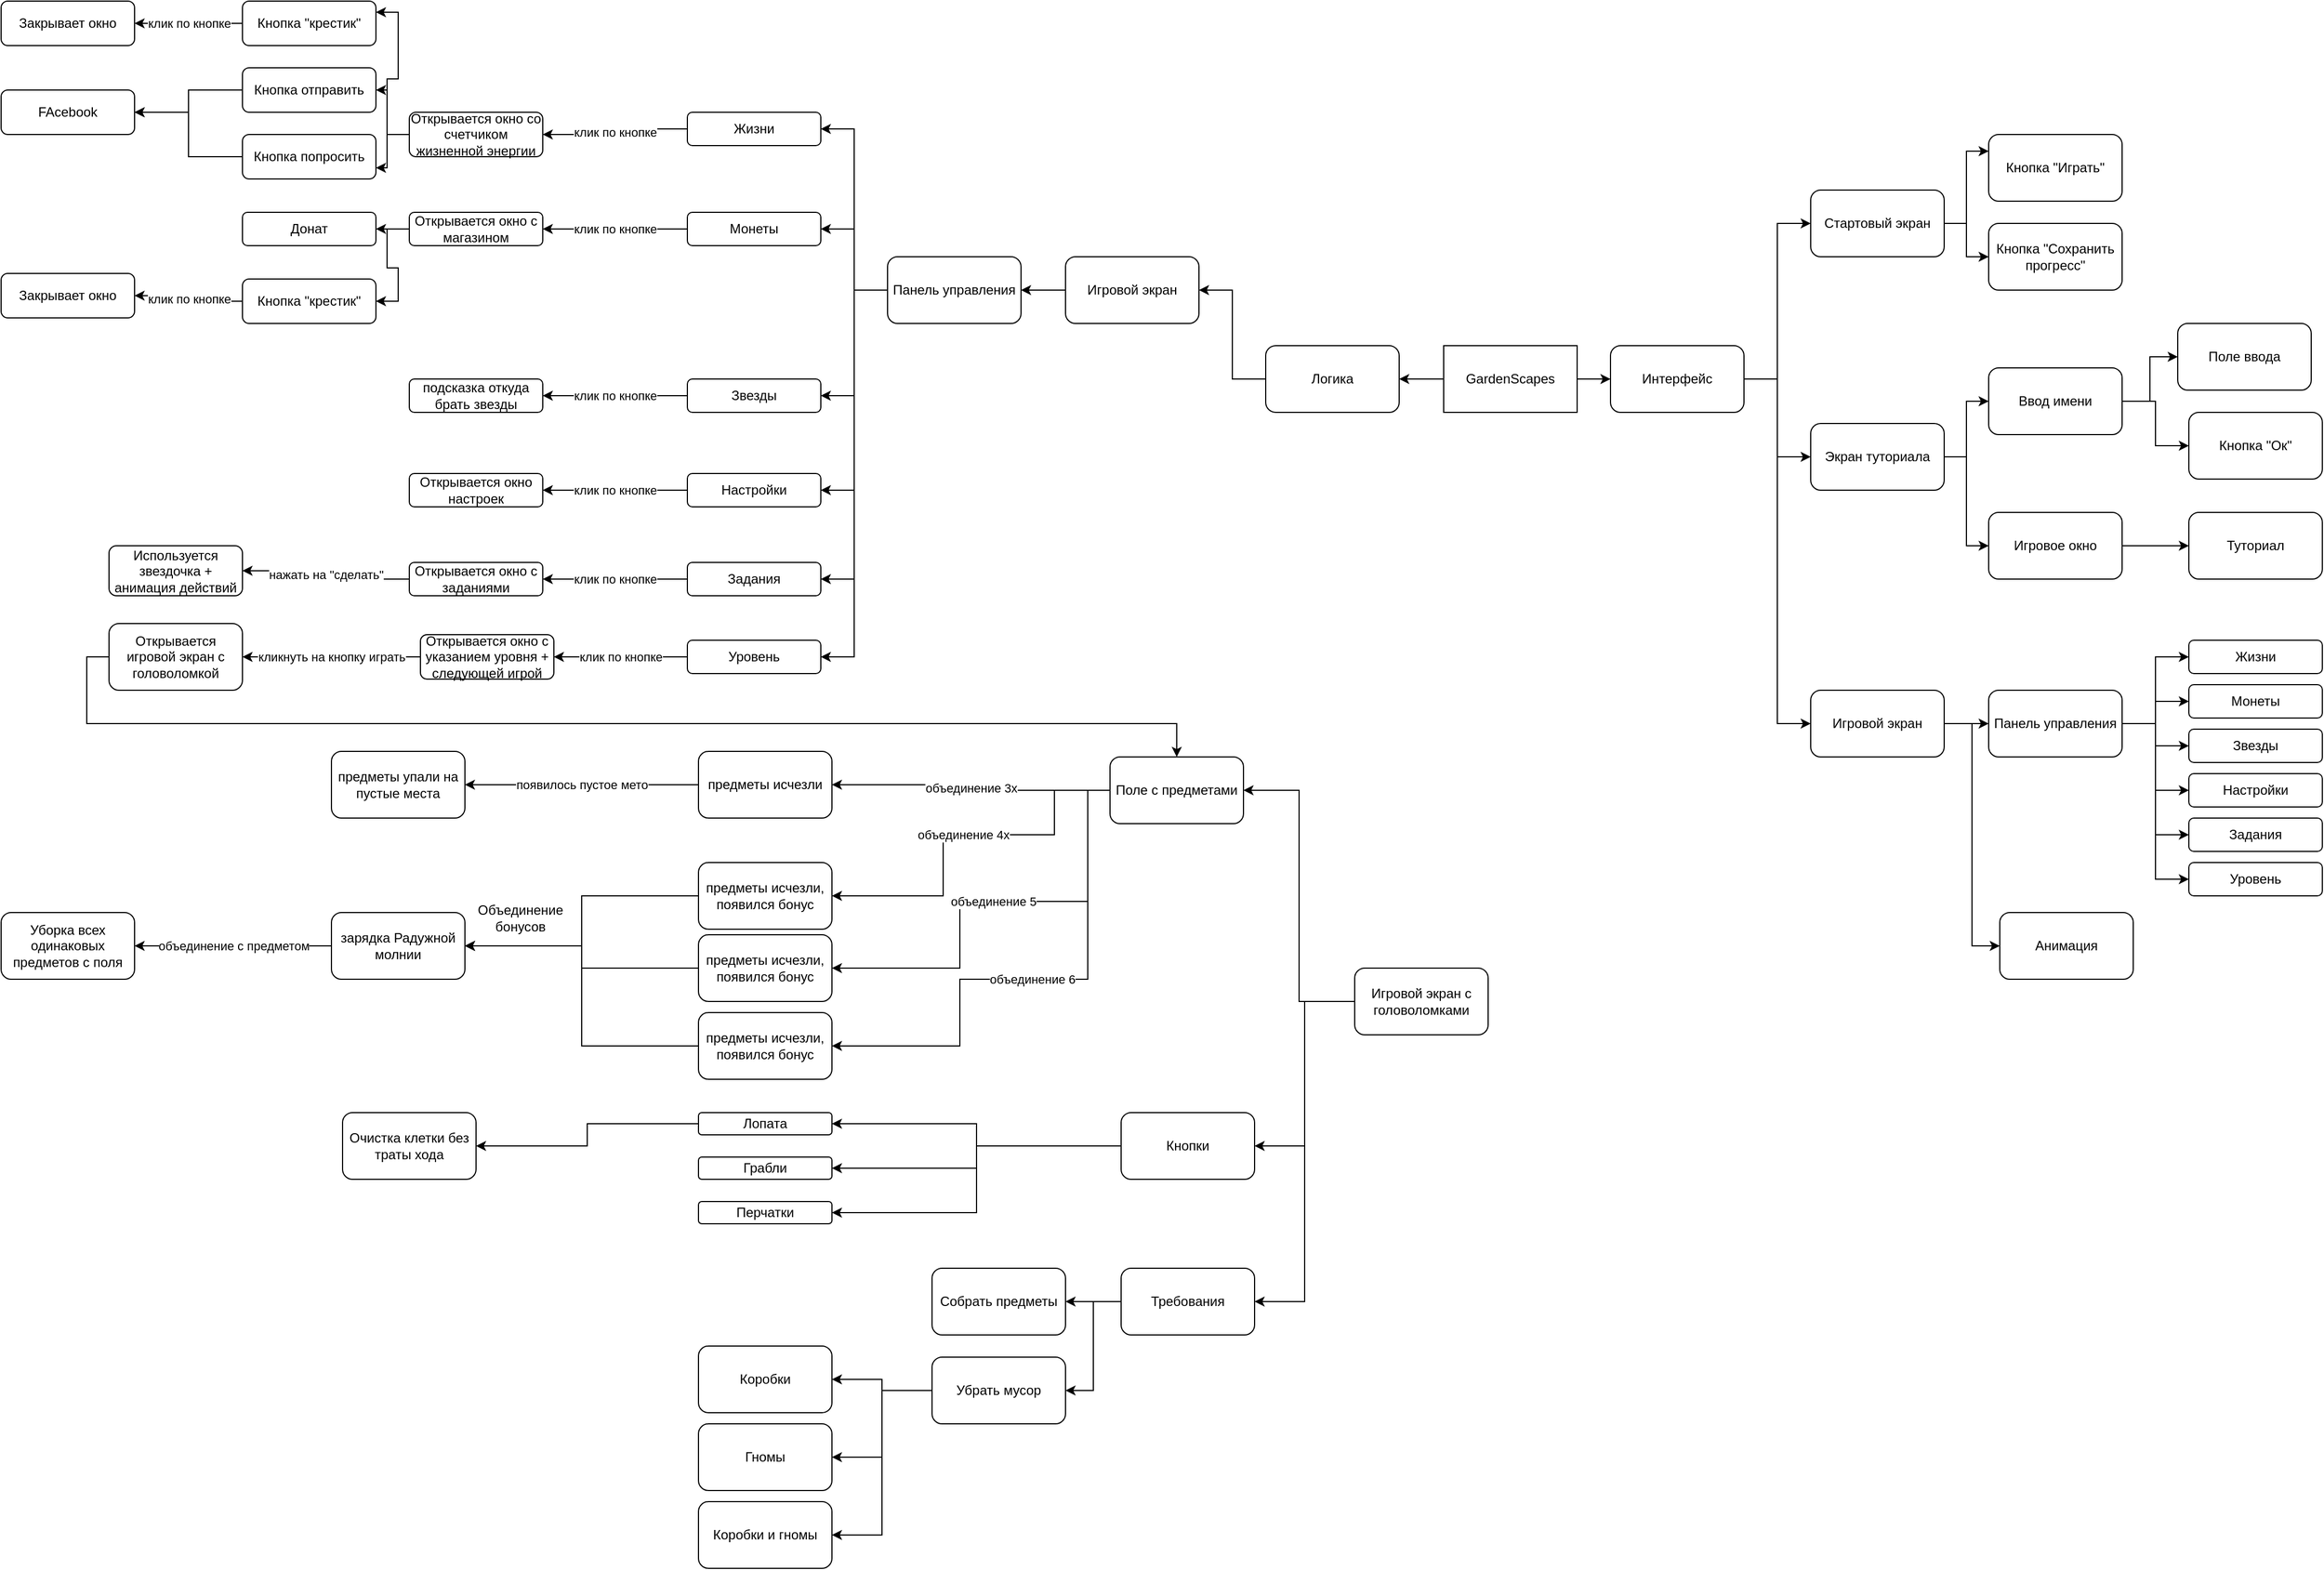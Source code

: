 <mxfile version="15.8.8" type="github">
  <diagram id="-3qTyUgSQW8smCoNh1RV" name="Page-1">
    <mxGraphModel dx="3076" dy="765" grid="1" gridSize="10" guides="1" tooltips="1" connect="1" arrows="1" fold="1" page="1" pageScale="1" pageWidth="827" pageHeight="1169" math="0" shadow="0">
      <root>
        <mxCell id="0" />
        <mxCell id="1" parent="0" />
        <mxCell id="cfINHwRxvX_QHTuSYm5q-5" style="edgeStyle=orthogonalEdgeStyle;rounded=0;orthogonalLoop=1;jettySize=auto;html=1;exitX=1;exitY=0.5;exitDx=0;exitDy=0;entryX=0;entryY=0.5;entryDx=0;entryDy=0;" edge="1" parent="1" source="cfINHwRxvX_QHTuSYm5q-1" target="cfINHwRxvX_QHTuSYm5q-4">
          <mxGeometry relative="1" as="geometry" />
        </mxCell>
        <mxCell id="cfINHwRxvX_QHTuSYm5q-45" style="edgeStyle=orthogonalEdgeStyle;rounded=0;orthogonalLoop=1;jettySize=auto;html=1;exitX=0;exitY=0.5;exitDx=0;exitDy=0;entryX=1;entryY=0.5;entryDx=0;entryDy=0;" edge="1" parent="1" source="cfINHwRxvX_QHTuSYm5q-1" target="cfINHwRxvX_QHTuSYm5q-44">
          <mxGeometry relative="1" as="geometry" />
        </mxCell>
        <mxCell id="cfINHwRxvX_QHTuSYm5q-1" value="GardenScapes" style="rounded=0;whiteSpace=wrap;html=1;" vertex="1" parent="1">
          <mxGeometry x="350" y="360" width="120" height="60" as="geometry" />
        </mxCell>
        <mxCell id="cfINHwRxvX_QHTuSYm5q-9" style="edgeStyle=orthogonalEdgeStyle;rounded=0;orthogonalLoop=1;jettySize=auto;html=1;exitX=1;exitY=0.5;exitDx=0;exitDy=0;entryX=0;entryY=0.5;entryDx=0;entryDy=0;" edge="1" parent="1" source="cfINHwRxvX_QHTuSYm5q-4" target="cfINHwRxvX_QHTuSYm5q-6">
          <mxGeometry relative="1" as="geometry" />
        </mxCell>
        <mxCell id="cfINHwRxvX_QHTuSYm5q-19" style="edgeStyle=orthogonalEdgeStyle;rounded=0;orthogonalLoop=1;jettySize=auto;html=1;exitX=1;exitY=0.5;exitDx=0;exitDy=0;entryX=0;entryY=0.5;entryDx=0;entryDy=0;" edge="1" parent="1" source="cfINHwRxvX_QHTuSYm5q-4" target="cfINHwRxvX_QHTuSYm5q-13">
          <mxGeometry relative="1" as="geometry" />
        </mxCell>
        <mxCell id="cfINHwRxvX_QHTuSYm5q-27" style="edgeStyle=orthogonalEdgeStyle;rounded=0;orthogonalLoop=1;jettySize=auto;html=1;exitX=1;exitY=0.5;exitDx=0;exitDy=0;entryX=0;entryY=0.5;entryDx=0;entryDy=0;" edge="1" parent="1" source="cfINHwRxvX_QHTuSYm5q-4" target="cfINHwRxvX_QHTuSYm5q-26">
          <mxGeometry relative="1" as="geometry" />
        </mxCell>
        <mxCell id="cfINHwRxvX_QHTuSYm5q-4" value="Интерфейс" style="rounded=1;whiteSpace=wrap;html=1;" vertex="1" parent="1">
          <mxGeometry x="500" y="360" width="120" height="60" as="geometry" />
        </mxCell>
        <mxCell id="cfINHwRxvX_QHTuSYm5q-10" style="edgeStyle=orthogonalEdgeStyle;rounded=0;orthogonalLoop=1;jettySize=auto;html=1;exitX=1;exitY=0.5;exitDx=0;exitDy=0;entryX=0;entryY=0.25;entryDx=0;entryDy=0;" edge="1" parent="1" source="cfINHwRxvX_QHTuSYm5q-6" target="cfINHwRxvX_QHTuSYm5q-7">
          <mxGeometry relative="1" as="geometry" />
        </mxCell>
        <mxCell id="cfINHwRxvX_QHTuSYm5q-11" style="edgeStyle=orthogonalEdgeStyle;rounded=0;orthogonalLoop=1;jettySize=auto;html=1;exitX=1;exitY=0.5;exitDx=0;exitDy=0;entryX=0;entryY=0.5;entryDx=0;entryDy=0;" edge="1" parent="1" source="cfINHwRxvX_QHTuSYm5q-6" target="cfINHwRxvX_QHTuSYm5q-8">
          <mxGeometry relative="1" as="geometry" />
        </mxCell>
        <mxCell id="cfINHwRxvX_QHTuSYm5q-6" value="Стартовый экран" style="rounded=1;whiteSpace=wrap;html=1;" vertex="1" parent="1">
          <mxGeometry x="680" y="220" width="120" height="60" as="geometry" />
        </mxCell>
        <mxCell id="cfINHwRxvX_QHTuSYm5q-7" value="Кнопка &quot;Играть&quot;&lt;span style=&quot;color: rgba(0 , 0 , 0 , 0) ; font-family: monospace ; font-size: 0px&quot;&gt;%3CmxGraphModel%3E%3Croot%3E%3CmxCell%20id%3D%220%22%2F%3E%3CmxCell%20id%3D%221%22%20parent%3D%220%22%2F%3E%3CmxCell%20id%3D%222%22%20value%3D%22%D0%A1%D1%82%D0%B0%D1%80%D1%82%D0%BE%D0%B2%D1%8B%D0%B9%20%D1%8D%D0%BA%D1%80%D0%B0%D0%BD%22%20style%3D%22rounded%3D1%3BwhiteSpace%3Dwrap%3Bhtml%3D1%3B%22%20vertex%3D%221%22%20parent%3D%221%22%3E%3CmxGeometry%20x%3D%22640%22%20y%3D%22220%22%20width%3D%22120%22%20height%3D%2260%22%20as%3D%22geometry%22%2F%3E%3C%2FmxCell%3E%3C%2Froot%3E%3C%2FmxGraphModel%3E&lt;/span&gt;" style="rounded=1;whiteSpace=wrap;html=1;" vertex="1" parent="1">
          <mxGeometry x="840" y="170" width="120" height="60" as="geometry" />
        </mxCell>
        <mxCell id="cfINHwRxvX_QHTuSYm5q-8" value="Кнопка &quot;Сохранить прогресс&quot;" style="rounded=1;whiteSpace=wrap;html=1;" vertex="1" parent="1">
          <mxGeometry x="840" y="250" width="120" height="60" as="geometry" />
        </mxCell>
        <mxCell id="cfINHwRxvX_QHTuSYm5q-21" style="edgeStyle=orthogonalEdgeStyle;rounded=0;orthogonalLoop=1;jettySize=auto;html=1;exitX=1;exitY=0.5;exitDx=0;exitDy=0;entryX=0;entryY=0.5;entryDx=0;entryDy=0;" edge="1" parent="1" source="cfINHwRxvX_QHTuSYm5q-13" target="cfINHwRxvX_QHTuSYm5q-14">
          <mxGeometry relative="1" as="geometry" />
        </mxCell>
        <mxCell id="cfINHwRxvX_QHTuSYm5q-22" style="edgeStyle=orthogonalEdgeStyle;rounded=0;orthogonalLoop=1;jettySize=auto;html=1;exitX=1;exitY=0.5;exitDx=0;exitDy=0;entryX=0;entryY=0.5;entryDx=0;entryDy=0;" edge="1" parent="1" source="cfINHwRxvX_QHTuSYm5q-13" target="cfINHwRxvX_QHTuSYm5q-17">
          <mxGeometry relative="1" as="geometry" />
        </mxCell>
        <mxCell id="cfINHwRxvX_QHTuSYm5q-13" value="Экран туториала" style="rounded=1;whiteSpace=wrap;html=1;" vertex="1" parent="1">
          <mxGeometry x="680" y="430" width="120" height="60" as="geometry" />
        </mxCell>
        <mxCell id="cfINHwRxvX_QHTuSYm5q-24" style="edgeStyle=orthogonalEdgeStyle;rounded=0;orthogonalLoop=1;jettySize=auto;html=1;exitX=1;exitY=0.5;exitDx=0;exitDy=0;entryX=0;entryY=0.5;entryDx=0;entryDy=0;" edge="1" parent="1" source="cfINHwRxvX_QHTuSYm5q-14" target="cfINHwRxvX_QHTuSYm5q-15">
          <mxGeometry relative="1" as="geometry" />
        </mxCell>
        <mxCell id="cfINHwRxvX_QHTuSYm5q-25" style="edgeStyle=orthogonalEdgeStyle;rounded=0;orthogonalLoop=1;jettySize=auto;html=1;exitX=1;exitY=0.5;exitDx=0;exitDy=0;entryX=0;entryY=0.5;entryDx=0;entryDy=0;" edge="1" parent="1" source="cfINHwRxvX_QHTuSYm5q-14" target="cfINHwRxvX_QHTuSYm5q-16">
          <mxGeometry relative="1" as="geometry" />
        </mxCell>
        <mxCell id="cfINHwRxvX_QHTuSYm5q-14" value="Ввод имени" style="rounded=1;whiteSpace=wrap;html=1;" vertex="1" parent="1">
          <mxGeometry x="840" y="380" width="120" height="60" as="geometry" />
        </mxCell>
        <mxCell id="cfINHwRxvX_QHTuSYm5q-15" value="Поле ввода" style="rounded=1;whiteSpace=wrap;html=1;" vertex="1" parent="1">
          <mxGeometry x="1010" y="340" width="120" height="60" as="geometry" />
        </mxCell>
        <mxCell id="cfINHwRxvX_QHTuSYm5q-16" value="Кнопка &quot;Ок&quot;" style="rounded=1;whiteSpace=wrap;html=1;" vertex="1" parent="1">
          <mxGeometry x="1020" y="420" width="120" height="60" as="geometry" />
        </mxCell>
        <mxCell id="cfINHwRxvX_QHTuSYm5q-23" style="edgeStyle=orthogonalEdgeStyle;rounded=0;orthogonalLoop=1;jettySize=auto;html=1;exitX=1;exitY=0.5;exitDx=0;exitDy=0;entryX=0;entryY=0.5;entryDx=0;entryDy=0;" edge="1" parent="1" source="cfINHwRxvX_QHTuSYm5q-17" target="cfINHwRxvX_QHTuSYm5q-18">
          <mxGeometry relative="1" as="geometry" />
        </mxCell>
        <mxCell id="cfINHwRxvX_QHTuSYm5q-17" value="Игровое окно" style="rounded=1;whiteSpace=wrap;html=1;" vertex="1" parent="1">
          <mxGeometry x="840" y="510" width="120" height="60" as="geometry" />
        </mxCell>
        <mxCell id="cfINHwRxvX_QHTuSYm5q-18" value="Туториал" style="rounded=1;whiteSpace=wrap;html=1;" vertex="1" parent="1">
          <mxGeometry x="1020" y="510" width="120" height="60" as="geometry" />
        </mxCell>
        <mxCell id="cfINHwRxvX_QHTuSYm5q-33" style="edgeStyle=orthogonalEdgeStyle;rounded=0;orthogonalLoop=1;jettySize=auto;html=1;exitX=1;exitY=0.5;exitDx=0;exitDy=0;entryX=0;entryY=0.5;entryDx=0;entryDy=0;" edge="1" parent="1" source="cfINHwRxvX_QHTuSYm5q-26" target="cfINHwRxvX_QHTuSYm5q-32">
          <mxGeometry relative="1" as="geometry" />
        </mxCell>
        <mxCell id="cfINHwRxvX_QHTuSYm5q-43" style="edgeStyle=orthogonalEdgeStyle;rounded=0;orthogonalLoop=1;jettySize=auto;html=1;exitX=1;exitY=0.5;exitDx=0;exitDy=0;entryX=0;entryY=0.5;entryDx=0;entryDy=0;" edge="1" parent="1" source="cfINHwRxvX_QHTuSYm5q-26" target="cfINHwRxvX_QHTuSYm5q-42">
          <mxGeometry relative="1" as="geometry" />
        </mxCell>
        <mxCell id="cfINHwRxvX_QHTuSYm5q-26" value="Игровой экран" style="rounded=1;whiteSpace=wrap;html=1;" vertex="1" parent="1">
          <mxGeometry x="680" y="670" width="120" height="60" as="geometry" />
        </mxCell>
        <mxCell id="cfINHwRxvX_QHTuSYm5q-28" value="Жизни" style="rounded=1;whiteSpace=wrap;html=1;" vertex="1" parent="1">
          <mxGeometry x="1020" y="625" width="120" height="30" as="geometry" />
        </mxCell>
        <mxCell id="cfINHwRxvX_QHTuSYm5q-29" value="Монеты&lt;span style=&quot;color: rgba(0 , 0 , 0 , 0) ; font-family: monospace ; font-size: 0px&quot;&gt;%3CmxGraphModel%3E%3Croot%3E%3CmxCell%20id%3D%220%22%2F%3E%3CmxCell%20id%3D%221%22%20parent%3D%220%22%2F%3E%3CmxCell%20id%3D%222%22%20value%3D%22%D0%96%D0%B8%D0%B7%D0%BD%D0%B8%22%20style%3D%22rounded%3D1%3BwhiteSpace%3Dwrap%3Bhtml%3D1%3B%22%20vertex%3D%221%22%20parent%3D%221%22%3E%3CmxGeometry%20x%3D%22840%22%20y%3D%22630%22%20width%3D%22120%22%20height%3D%2230%22%20as%3D%22geometry%22%2F%3E%3C%2FmxCell%3E%3C%2Froot%3E%3C%2FmxGraphModel%3E&lt;/span&gt;" style="rounded=1;whiteSpace=wrap;html=1;" vertex="1" parent="1">
          <mxGeometry x="1020" y="665" width="120" height="30" as="geometry" />
        </mxCell>
        <mxCell id="cfINHwRxvX_QHTuSYm5q-30" value="Звезды" style="rounded=1;whiteSpace=wrap;html=1;" vertex="1" parent="1">
          <mxGeometry x="1020" y="705" width="120" height="30" as="geometry" />
        </mxCell>
        <mxCell id="cfINHwRxvX_QHTuSYm5q-31" value="Настройки" style="rounded=1;whiteSpace=wrap;html=1;" vertex="1" parent="1">
          <mxGeometry x="1020" y="745" width="120" height="30" as="geometry" />
        </mxCell>
        <mxCell id="cfINHwRxvX_QHTuSYm5q-34" style="edgeStyle=orthogonalEdgeStyle;rounded=0;orthogonalLoop=1;jettySize=auto;html=1;exitX=1;exitY=0.5;exitDx=0;exitDy=0;entryX=0;entryY=0.5;entryDx=0;entryDy=0;" edge="1" parent="1" source="cfINHwRxvX_QHTuSYm5q-32" target="cfINHwRxvX_QHTuSYm5q-28">
          <mxGeometry relative="1" as="geometry" />
        </mxCell>
        <mxCell id="cfINHwRxvX_QHTuSYm5q-35" style="edgeStyle=orthogonalEdgeStyle;rounded=0;orthogonalLoop=1;jettySize=auto;html=1;exitX=1;exitY=0.5;exitDx=0;exitDy=0;entryX=0;entryY=0.5;entryDx=0;entryDy=0;" edge="1" parent="1" source="cfINHwRxvX_QHTuSYm5q-32" target="cfINHwRxvX_QHTuSYm5q-29">
          <mxGeometry relative="1" as="geometry" />
        </mxCell>
        <mxCell id="cfINHwRxvX_QHTuSYm5q-36" style="edgeStyle=orthogonalEdgeStyle;rounded=0;orthogonalLoop=1;jettySize=auto;html=1;exitX=1;exitY=0.5;exitDx=0;exitDy=0;" edge="1" parent="1" source="cfINHwRxvX_QHTuSYm5q-32" target="cfINHwRxvX_QHTuSYm5q-30">
          <mxGeometry relative="1" as="geometry" />
        </mxCell>
        <mxCell id="cfINHwRxvX_QHTuSYm5q-37" style="edgeStyle=orthogonalEdgeStyle;rounded=0;orthogonalLoop=1;jettySize=auto;html=1;exitX=1;exitY=0.5;exitDx=0;exitDy=0;entryX=0;entryY=0.5;entryDx=0;entryDy=0;" edge="1" parent="1" source="cfINHwRxvX_QHTuSYm5q-32" target="cfINHwRxvX_QHTuSYm5q-31">
          <mxGeometry relative="1" as="geometry" />
        </mxCell>
        <mxCell id="cfINHwRxvX_QHTuSYm5q-40" style="edgeStyle=orthogonalEdgeStyle;rounded=0;orthogonalLoop=1;jettySize=auto;html=1;exitX=1;exitY=0.5;exitDx=0;exitDy=0;entryX=0;entryY=0.5;entryDx=0;entryDy=0;" edge="1" parent="1" source="cfINHwRxvX_QHTuSYm5q-32" target="cfINHwRxvX_QHTuSYm5q-38">
          <mxGeometry relative="1" as="geometry" />
        </mxCell>
        <mxCell id="cfINHwRxvX_QHTuSYm5q-41" style="edgeStyle=orthogonalEdgeStyle;rounded=0;orthogonalLoop=1;jettySize=auto;html=1;exitX=1;exitY=0.5;exitDx=0;exitDy=0;entryX=0;entryY=0.5;entryDx=0;entryDy=0;" edge="1" parent="1" source="cfINHwRxvX_QHTuSYm5q-32" target="cfINHwRxvX_QHTuSYm5q-39">
          <mxGeometry relative="1" as="geometry" />
        </mxCell>
        <mxCell id="cfINHwRxvX_QHTuSYm5q-32" value="Панель управления" style="rounded=1;whiteSpace=wrap;html=1;" vertex="1" parent="1">
          <mxGeometry x="840" y="670" width="120" height="60" as="geometry" />
        </mxCell>
        <mxCell id="cfINHwRxvX_QHTuSYm5q-38" value="Задания" style="rounded=1;whiteSpace=wrap;html=1;" vertex="1" parent="1">
          <mxGeometry x="1020" y="785" width="120" height="30" as="geometry" />
        </mxCell>
        <mxCell id="cfINHwRxvX_QHTuSYm5q-39" value="Уровень" style="rounded=1;whiteSpace=wrap;html=1;" vertex="1" parent="1">
          <mxGeometry x="1020" y="825" width="120" height="30" as="geometry" />
        </mxCell>
        <mxCell id="cfINHwRxvX_QHTuSYm5q-42" value="Анимация" style="rounded=1;whiteSpace=wrap;html=1;" vertex="1" parent="1">
          <mxGeometry x="850" y="870" width="120" height="60" as="geometry" />
        </mxCell>
        <mxCell id="cfINHwRxvX_QHTuSYm5q-63" style="edgeStyle=orthogonalEdgeStyle;rounded=0;orthogonalLoop=1;jettySize=auto;html=1;exitX=0;exitY=0.5;exitDx=0;exitDy=0;entryX=1;entryY=0.5;entryDx=0;entryDy=0;" edge="1" parent="1" source="cfINHwRxvX_QHTuSYm5q-44" target="cfINHwRxvX_QHTuSYm5q-48">
          <mxGeometry relative="1" as="geometry" />
        </mxCell>
        <mxCell id="cfINHwRxvX_QHTuSYm5q-44" value="Логика" style="rounded=1;whiteSpace=wrap;html=1;" vertex="1" parent="1">
          <mxGeometry x="190" y="360" width="120" height="60" as="geometry" />
        </mxCell>
        <mxCell id="cfINHwRxvX_QHTuSYm5q-64" style="edgeStyle=orthogonalEdgeStyle;rounded=0;orthogonalLoop=1;jettySize=auto;html=1;exitX=0;exitY=0.5;exitDx=0;exitDy=0;entryX=1;entryY=0.5;entryDx=0;entryDy=0;" edge="1" parent="1" source="cfINHwRxvX_QHTuSYm5q-48" target="cfINHwRxvX_QHTuSYm5q-59">
          <mxGeometry relative="1" as="geometry" />
        </mxCell>
        <mxCell id="cfINHwRxvX_QHTuSYm5q-48" value="Игровой экран" style="rounded=1;whiteSpace=wrap;html=1;" vertex="1" parent="1">
          <mxGeometry x="10" y="280" width="120" height="60" as="geometry" />
        </mxCell>
        <mxCell id="cfINHwRxvX_QHTuSYm5q-72" value="клик по кнопке" style="edgeStyle=orthogonalEdgeStyle;rounded=0;orthogonalLoop=1;jettySize=auto;html=1;exitX=0;exitY=0.5;exitDx=0;exitDy=0;entryX=1;entryY=0.5;entryDx=0;entryDy=0;" edge="1" parent="1" source="cfINHwRxvX_QHTuSYm5q-49" target="cfINHwRxvX_QHTuSYm5q-71">
          <mxGeometry relative="1" as="geometry" />
        </mxCell>
        <mxCell id="cfINHwRxvX_QHTuSYm5q-49" value="Жизни" style="rounded=1;whiteSpace=wrap;html=1;" vertex="1" parent="1">
          <mxGeometry x="-330" y="150" width="120" height="30" as="geometry" />
        </mxCell>
        <mxCell id="cfINHwRxvX_QHTuSYm5q-82" value="клик по кнопке" style="edgeStyle=orthogonalEdgeStyle;rounded=0;orthogonalLoop=1;jettySize=auto;html=1;exitX=0;exitY=0.5;exitDx=0;exitDy=0;entryX=1;entryY=0.5;entryDx=0;entryDy=0;" edge="1" parent="1" source="cfINHwRxvX_QHTuSYm5q-50" target="cfINHwRxvX_QHTuSYm5q-81">
          <mxGeometry relative="1" as="geometry" />
        </mxCell>
        <mxCell id="cfINHwRxvX_QHTuSYm5q-50" value="Монеты&lt;span style=&quot;color: rgba(0 , 0 , 0 , 0) ; font-family: monospace ; font-size: 0px&quot;&gt;%3CmxGraphModel%3E%3Croot%3E%3CmxCell%20id%3D%220%22%2F%3E%3CmxCell%20id%3D%221%22%20parent%3D%220%22%2F%3E%3CmxCell%20id%3D%222%22%20value%3D%22%D0%96%D0%B8%D0%B7%D0%BD%D0%B8%22%20style%3D%22rounded%3D1%3BwhiteSpace%3Dwrap%3Bhtml%3D1%3B%22%20vertex%3D%221%22%20parent%3D%221%22%3E%3CmxGeometry%20x%3D%22840%22%20y%3D%22630%22%20width%3D%22120%22%20height%3D%2230%22%20as%3D%22geometry%22%2F%3E%3C%2FmxCell%3E%3C%2Froot%3E%3C%2FmxGraphModel%3E&lt;/span&gt;" style="rounded=1;whiteSpace=wrap;html=1;" vertex="1" parent="1">
          <mxGeometry x="-330" y="240" width="120" height="30" as="geometry" />
        </mxCell>
        <mxCell id="cfINHwRxvX_QHTuSYm5q-94" value="клик по кнопке" style="edgeStyle=orthogonalEdgeStyle;rounded=0;orthogonalLoop=1;jettySize=auto;html=1;exitX=0;exitY=0.5;exitDx=0;exitDy=0;entryX=1;entryY=0.5;entryDx=0;entryDy=0;" edge="1" parent="1" source="cfINHwRxvX_QHTuSYm5q-51" target="cfINHwRxvX_QHTuSYm5q-93">
          <mxGeometry relative="1" as="geometry" />
        </mxCell>
        <mxCell id="cfINHwRxvX_QHTuSYm5q-51" value="Звезды" style="rounded=1;whiteSpace=wrap;html=1;" vertex="1" parent="1">
          <mxGeometry x="-330" y="390" width="120" height="30" as="geometry" />
        </mxCell>
        <mxCell id="cfINHwRxvX_QHTuSYm5q-96" value="клик по кнопке" style="edgeStyle=orthogonalEdgeStyle;rounded=0;orthogonalLoop=1;jettySize=auto;html=1;exitX=0;exitY=0.5;exitDx=0;exitDy=0;entryX=1;entryY=0.5;entryDx=0;entryDy=0;" edge="1" parent="1" source="cfINHwRxvX_QHTuSYm5q-52" target="cfINHwRxvX_QHTuSYm5q-95">
          <mxGeometry relative="1" as="geometry" />
        </mxCell>
        <mxCell id="cfINHwRxvX_QHTuSYm5q-52" value="Настройки" style="rounded=1;whiteSpace=wrap;html=1;" vertex="1" parent="1">
          <mxGeometry x="-330" y="475" width="120" height="30" as="geometry" />
        </mxCell>
        <mxCell id="cfINHwRxvX_QHTuSYm5q-65" style="edgeStyle=orthogonalEdgeStyle;rounded=0;orthogonalLoop=1;jettySize=auto;html=1;exitX=0;exitY=0.5;exitDx=0;exitDy=0;entryX=1;entryY=0.5;entryDx=0;entryDy=0;" edge="1" parent="1" source="cfINHwRxvX_QHTuSYm5q-59" target="cfINHwRxvX_QHTuSYm5q-49">
          <mxGeometry relative="1" as="geometry" />
        </mxCell>
        <mxCell id="cfINHwRxvX_QHTuSYm5q-66" style="edgeStyle=orthogonalEdgeStyle;rounded=0;orthogonalLoop=1;jettySize=auto;html=1;exitX=0;exitY=0.5;exitDx=0;exitDy=0;entryX=1;entryY=0.5;entryDx=0;entryDy=0;" edge="1" parent="1" source="cfINHwRxvX_QHTuSYm5q-59" target="cfINHwRxvX_QHTuSYm5q-50">
          <mxGeometry relative="1" as="geometry" />
        </mxCell>
        <mxCell id="cfINHwRxvX_QHTuSYm5q-67" style="edgeStyle=orthogonalEdgeStyle;rounded=0;orthogonalLoop=1;jettySize=auto;html=1;exitX=0;exitY=0.5;exitDx=0;exitDy=0;entryX=1;entryY=0.5;entryDx=0;entryDy=0;" edge="1" parent="1" source="cfINHwRxvX_QHTuSYm5q-59" target="cfINHwRxvX_QHTuSYm5q-51">
          <mxGeometry relative="1" as="geometry" />
        </mxCell>
        <mxCell id="cfINHwRxvX_QHTuSYm5q-68" style="edgeStyle=orthogonalEdgeStyle;rounded=0;orthogonalLoop=1;jettySize=auto;html=1;exitX=0;exitY=0.5;exitDx=0;exitDy=0;entryX=1;entryY=0.5;entryDx=0;entryDy=0;" edge="1" parent="1" source="cfINHwRxvX_QHTuSYm5q-59" target="cfINHwRxvX_QHTuSYm5q-52">
          <mxGeometry relative="1" as="geometry" />
        </mxCell>
        <mxCell id="cfINHwRxvX_QHTuSYm5q-69" style="edgeStyle=orthogonalEdgeStyle;rounded=0;orthogonalLoop=1;jettySize=auto;html=1;exitX=0;exitY=0.5;exitDx=0;exitDy=0;entryX=1;entryY=0.5;entryDx=0;entryDy=0;" edge="1" parent="1" source="cfINHwRxvX_QHTuSYm5q-59" target="cfINHwRxvX_QHTuSYm5q-60">
          <mxGeometry relative="1" as="geometry" />
        </mxCell>
        <mxCell id="cfINHwRxvX_QHTuSYm5q-70" style="edgeStyle=orthogonalEdgeStyle;rounded=0;orthogonalLoop=1;jettySize=auto;html=1;exitX=0;exitY=0.5;exitDx=0;exitDy=0;entryX=1;entryY=0.5;entryDx=0;entryDy=0;" edge="1" parent="1" source="cfINHwRxvX_QHTuSYm5q-59" target="cfINHwRxvX_QHTuSYm5q-61">
          <mxGeometry relative="1" as="geometry" />
        </mxCell>
        <mxCell id="cfINHwRxvX_QHTuSYm5q-59" value="Панель управления" style="rounded=1;whiteSpace=wrap;html=1;" vertex="1" parent="1">
          <mxGeometry x="-150" y="280" width="120" height="60" as="geometry" />
        </mxCell>
        <mxCell id="cfINHwRxvX_QHTuSYm5q-98" value="клик по кнопке" style="edgeStyle=orthogonalEdgeStyle;rounded=0;orthogonalLoop=1;jettySize=auto;html=1;exitX=0;exitY=0.5;exitDx=0;exitDy=0;entryX=1;entryY=0.5;entryDx=0;entryDy=0;" edge="1" parent="1" source="cfINHwRxvX_QHTuSYm5q-60" target="cfINHwRxvX_QHTuSYm5q-97">
          <mxGeometry relative="1" as="geometry" />
        </mxCell>
        <mxCell id="cfINHwRxvX_QHTuSYm5q-60" value="Задания" style="rounded=1;whiteSpace=wrap;html=1;" vertex="1" parent="1">
          <mxGeometry x="-330" y="555" width="120" height="30" as="geometry" />
        </mxCell>
        <mxCell id="cfINHwRxvX_QHTuSYm5q-102" value="клик по кнопке" style="edgeStyle=orthogonalEdgeStyle;rounded=0;orthogonalLoop=1;jettySize=auto;html=1;exitX=0;exitY=0.5;exitDx=0;exitDy=0;" edge="1" parent="1" source="cfINHwRxvX_QHTuSYm5q-61" target="cfINHwRxvX_QHTuSYm5q-101">
          <mxGeometry relative="1" as="geometry" />
        </mxCell>
        <mxCell id="cfINHwRxvX_QHTuSYm5q-61" value="Уровень" style="rounded=1;whiteSpace=wrap;html=1;" vertex="1" parent="1">
          <mxGeometry x="-330" y="625" width="120" height="30" as="geometry" />
        </mxCell>
        <mxCell id="cfINHwRxvX_QHTuSYm5q-75" style="edgeStyle=orthogonalEdgeStyle;rounded=0;orthogonalLoop=1;jettySize=auto;html=1;exitX=0;exitY=0.5;exitDx=0;exitDy=0;entryX=1;entryY=0.5;entryDx=0;entryDy=0;" edge="1" parent="1" source="cfINHwRxvX_QHTuSYm5q-71" target="cfINHwRxvX_QHTuSYm5q-73">
          <mxGeometry relative="1" as="geometry" />
        </mxCell>
        <mxCell id="cfINHwRxvX_QHTuSYm5q-76" style="edgeStyle=orthogonalEdgeStyle;rounded=0;orthogonalLoop=1;jettySize=auto;html=1;exitX=0;exitY=0.5;exitDx=0;exitDy=0;entryX=1;entryY=0.75;entryDx=0;entryDy=0;" edge="1" parent="1" source="cfINHwRxvX_QHTuSYm5q-71" target="cfINHwRxvX_QHTuSYm5q-74">
          <mxGeometry relative="1" as="geometry" />
        </mxCell>
        <mxCell id="cfINHwRxvX_QHTuSYm5q-86" style="edgeStyle=orthogonalEdgeStyle;rounded=0;orthogonalLoop=1;jettySize=auto;html=1;exitX=0;exitY=0.5;exitDx=0;exitDy=0;entryX=1;entryY=0.25;entryDx=0;entryDy=0;" edge="1" parent="1" source="cfINHwRxvX_QHTuSYm5q-71" target="cfINHwRxvX_QHTuSYm5q-85">
          <mxGeometry relative="1" as="geometry" />
        </mxCell>
        <mxCell id="cfINHwRxvX_QHTuSYm5q-71" value="Открывается окно со счетчиком жизненной энергии" style="rounded=1;whiteSpace=wrap;html=1;" vertex="1" parent="1">
          <mxGeometry x="-580" y="150" width="120" height="40" as="geometry" />
        </mxCell>
        <mxCell id="cfINHwRxvX_QHTuSYm5q-79" style="edgeStyle=orthogonalEdgeStyle;rounded=0;orthogonalLoop=1;jettySize=auto;html=1;exitX=0;exitY=0.5;exitDx=0;exitDy=0;entryX=1;entryY=0.5;entryDx=0;entryDy=0;" edge="1" parent="1" source="cfINHwRxvX_QHTuSYm5q-73" target="cfINHwRxvX_QHTuSYm5q-77">
          <mxGeometry relative="1" as="geometry" />
        </mxCell>
        <mxCell id="cfINHwRxvX_QHTuSYm5q-73" value="Кнопка отправить" style="rounded=1;whiteSpace=wrap;html=1;" vertex="1" parent="1">
          <mxGeometry x="-730" y="110" width="120" height="40" as="geometry" />
        </mxCell>
        <mxCell id="cfINHwRxvX_QHTuSYm5q-80" style="edgeStyle=orthogonalEdgeStyle;rounded=0;orthogonalLoop=1;jettySize=auto;html=1;exitX=0;exitY=0.5;exitDx=0;exitDy=0;entryX=1;entryY=0.5;entryDx=0;entryDy=0;" edge="1" parent="1" source="cfINHwRxvX_QHTuSYm5q-74" target="cfINHwRxvX_QHTuSYm5q-77">
          <mxGeometry relative="1" as="geometry" />
        </mxCell>
        <mxCell id="cfINHwRxvX_QHTuSYm5q-74" value="Кнопка попросить" style="rounded=1;whiteSpace=wrap;html=1;" vertex="1" parent="1">
          <mxGeometry x="-730" y="170" width="120" height="40" as="geometry" />
        </mxCell>
        <mxCell id="cfINHwRxvX_QHTuSYm5q-77" value="FAcebook" style="rounded=1;whiteSpace=wrap;html=1;" vertex="1" parent="1">
          <mxGeometry x="-947" y="130" width="120" height="40" as="geometry" />
        </mxCell>
        <mxCell id="cfINHwRxvX_QHTuSYm5q-84" style="edgeStyle=orthogonalEdgeStyle;rounded=0;orthogonalLoop=1;jettySize=auto;html=1;exitX=0;exitY=0.5;exitDx=0;exitDy=0;entryX=1;entryY=0.5;entryDx=0;entryDy=0;" edge="1" parent="1" source="cfINHwRxvX_QHTuSYm5q-81" target="cfINHwRxvX_QHTuSYm5q-83">
          <mxGeometry relative="1" as="geometry" />
        </mxCell>
        <mxCell id="cfINHwRxvX_QHTuSYm5q-92" style="edgeStyle=orthogonalEdgeStyle;rounded=0;orthogonalLoop=1;jettySize=auto;html=1;exitX=0;exitY=0.5;exitDx=0;exitDy=0;entryX=1;entryY=0.5;entryDx=0;entryDy=0;" edge="1" parent="1" source="cfINHwRxvX_QHTuSYm5q-81" target="cfINHwRxvX_QHTuSYm5q-90">
          <mxGeometry relative="1" as="geometry" />
        </mxCell>
        <mxCell id="cfINHwRxvX_QHTuSYm5q-81" value="Открывается окно с магазином" style="rounded=1;whiteSpace=wrap;html=1;" vertex="1" parent="1">
          <mxGeometry x="-580" y="240" width="120" height="30" as="geometry" />
        </mxCell>
        <mxCell id="cfINHwRxvX_QHTuSYm5q-83" value="Донат" style="rounded=1;whiteSpace=wrap;html=1;" vertex="1" parent="1">
          <mxGeometry x="-730" y="240" width="120" height="30" as="geometry" />
        </mxCell>
        <mxCell id="cfINHwRxvX_QHTuSYm5q-88" value="клик по кнопке" style="edgeStyle=orthogonalEdgeStyle;rounded=0;orthogonalLoop=1;jettySize=auto;html=1;exitX=0;exitY=0.5;exitDx=0;exitDy=0;entryX=1;entryY=0.5;entryDx=0;entryDy=0;" edge="1" parent="1" source="cfINHwRxvX_QHTuSYm5q-85" target="cfINHwRxvX_QHTuSYm5q-87">
          <mxGeometry relative="1" as="geometry" />
        </mxCell>
        <mxCell id="cfINHwRxvX_QHTuSYm5q-85" value="Кнопка &quot;крестик&quot;" style="rounded=1;whiteSpace=wrap;html=1;" vertex="1" parent="1">
          <mxGeometry x="-730" y="50" width="120" height="40" as="geometry" />
        </mxCell>
        <mxCell id="cfINHwRxvX_QHTuSYm5q-87" value="Закрывает окно" style="rounded=1;whiteSpace=wrap;html=1;" vertex="1" parent="1">
          <mxGeometry x="-947" y="50" width="120" height="40" as="geometry" />
        </mxCell>
        <mxCell id="cfINHwRxvX_QHTuSYm5q-89" value="клик по кнопке" style="edgeStyle=orthogonalEdgeStyle;rounded=0;orthogonalLoop=1;jettySize=auto;html=1;exitX=0;exitY=0.5;exitDx=0;exitDy=0;entryX=1;entryY=0.5;entryDx=0;entryDy=0;" edge="1" parent="1" source="cfINHwRxvX_QHTuSYm5q-90" target="cfINHwRxvX_QHTuSYm5q-91">
          <mxGeometry relative="1" as="geometry" />
        </mxCell>
        <mxCell id="cfINHwRxvX_QHTuSYm5q-90" value="Кнопка &quot;крестик&quot;" style="rounded=1;whiteSpace=wrap;html=1;" vertex="1" parent="1">
          <mxGeometry x="-730" y="300" width="120" height="40" as="geometry" />
        </mxCell>
        <mxCell id="cfINHwRxvX_QHTuSYm5q-91" value="Закрывает окно" style="rounded=1;whiteSpace=wrap;html=1;" vertex="1" parent="1">
          <mxGeometry x="-947" y="295" width="120" height="40" as="geometry" />
        </mxCell>
        <mxCell id="cfINHwRxvX_QHTuSYm5q-93" value="подсказка откуда брать звезды" style="rounded=1;whiteSpace=wrap;html=1;" vertex="1" parent="1">
          <mxGeometry x="-580" y="390" width="120" height="30" as="geometry" />
        </mxCell>
        <mxCell id="cfINHwRxvX_QHTuSYm5q-95" value="Открывается окно настроек" style="rounded=1;whiteSpace=wrap;html=1;" vertex="1" parent="1">
          <mxGeometry x="-580" y="475" width="120" height="30" as="geometry" />
        </mxCell>
        <mxCell id="cfINHwRxvX_QHTuSYm5q-100" value="нажать на &quot;сделать&quot;" style="edgeStyle=orthogonalEdgeStyle;rounded=0;orthogonalLoop=1;jettySize=auto;html=1;exitX=0;exitY=0.5;exitDx=0;exitDy=0;" edge="1" parent="1" source="cfINHwRxvX_QHTuSYm5q-97" target="cfINHwRxvX_QHTuSYm5q-99">
          <mxGeometry relative="1" as="geometry" />
        </mxCell>
        <mxCell id="cfINHwRxvX_QHTuSYm5q-97" value="Открывается окно с заданиями" style="rounded=1;whiteSpace=wrap;html=1;" vertex="1" parent="1">
          <mxGeometry x="-580" y="555" width="120" height="30" as="geometry" />
        </mxCell>
        <mxCell id="cfINHwRxvX_QHTuSYm5q-99" value="Используется звездочка + анимация действий" style="rounded=1;whiteSpace=wrap;html=1;" vertex="1" parent="1">
          <mxGeometry x="-850" y="540" width="120" height="45" as="geometry" />
        </mxCell>
        <mxCell id="cfINHwRxvX_QHTuSYm5q-104" value="кликнуть на кнопку играть" style="edgeStyle=orthogonalEdgeStyle;rounded=0;orthogonalLoop=1;jettySize=auto;html=1;exitX=0;exitY=0.5;exitDx=0;exitDy=0;entryX=1;entryY=0.5;entryDx=0;entryDy=0;" edge="1" parent="1" source="cfINHwRxvX_QHTuSYm5q-101" target="cfINHwRxvX_QHTuSYm5q-103">
          <mxGeometry relative="1" as="geometry" />
        </mxCell>
        <mxCell id="cfINHwRxvX_QHTuSYm5q-101" value="Открывается окно с указанием уровня + следующей игрой" style="rounded=1;whiteSpace=wrap;html=1;" vertex="1" parent="1">
          <mxGeometry x="-570" y="620" width="120" height="40" as="geometry" />
        </mxCell>
        <mxCell id="cfINHwRxvX_QHTuSYm5q-106" style="edgeStyle=orthogonalEdgeStyle;rounded=0;orthogonalLoop=1;jettySize=auto;html=1;exitX=0;exitY=0.5;exitDx=0;exitDy=0;entryX=0.5;entryY=0;entryDx=0;entryDy=0;" edge="1" parent="1" source="cfINHwRxvX_QHTuSYm5q-103" target="cfINHwRxvX_QHTuSYm5q-105">
          <mxGeometry relative="1" as="geometry" />
        </mxCell>
        <mxCell id="cfINHwRxvX_QHTuSYm5q-103" value="Открывается игровой экран с головоломкой" style="rounded=1;whiteSpace=wrap;html=1;" vertex="1" parent="1">
          <mxGeometry x="-850" y="610" width="120" height="60" as="geometry" />
        </mxCell>
        <mxCell id="cfINHwRxvX_QHTuSYm5q-108" value="объединение 3х" style="edgeStyle=orthogonalEdgeStyle;rounded=0;orthogonalLoop=1;jettySize=auto;html=1;exitX=0;exitY=0.5;exitDx=0;exitDy=0;entryX=1;entryY=0.5;entryDx=0;entryDy=0;" edge="1" parent="1" source="cfINHwRxvX_QHTuSYm5q-105" target="cfINHwRxvX_QHTuSYm5q-107">
          <mxGeometry relative="1" as="geometry" />
        </mxCell>
        <mxCell id="cfINHwRxvX_QHTuSYm5q-110" value="объединение 4х" style="edgeStyle=orthogonalEdgeStyle;rounded=0;orthogonalLoop=1;jettySize=auto;html=1;exitX=0;exitY=0.5;exitDx=0;exitDy=0;entryX=1;entryY=0.5;entryDx=0;entryDy=0;" edge="1" parent="1" source="cfINHwRxvX_QHTuSYm5q-105" target="cfINHwRxvX_QHTuSYm5q-109">
          <mxGeometry relative="1" as="geometry">
            <Array as="points">
              <mxPoint y="800" />
              <mxPoint x="-100" y="800" />
              <mxPoint x="-100" y="855" />
            </Array>
          </mxGeometry>
        </mxCell>
        <mxCell id="cfINHwRxvX_QHTuSYm5q-114" value="объединение 5" style="edgeStyle=orthogonalEdgeStyle;rounded=0;orthogonalLoop=1;jettySize=auto;html=1;exitX=0;exitY=0.5;exitDx=0;exitDy=0;entryX=1;entryY=0.5;entryDx=0;entryDy=0;" edge="1" parent="1" source="cfINHwRxvX_QHTuSYm5q-105" target="cfINHwRxvX_QHTuSYm5q-111">
          <mxGeometry relative="1" as="geometry">
            <Array as="points">
              <mxPoint x="30" y="860" />
              <mxPoint x="-85" y="860" />
              <mxPoint x="-85" y="920" />
            </Array>
          </mxGeometry>
        </mxCell>
        <mxCell id="cfINHwRxvX_QHTuSYm5q-115" value="объединение 6" style="edgeStyle=orthogonalEdgeStyle;rounded=0;orthogonalLoop=1;jettySize=auto;html=1;exitX=0;exitY=0.5;exitDx=0;exitDy=0;entryX=1;entryY=0.5;entryDx=0;entryDy=0;" edge="1" parent="1" source="cfINHwRxvX_QHTuSYm5q-105" target="cfINHwRxvX_QHTuSYm5q-112">
          <mxGeometry relative="1" as="geometry">
            <Array as="points">
              <mxPoint x="30" y="930" />
              <mxPoint x="-85" y="930" />
              <mxPoint x="-85" y="990" />
            </Array>
          </mxGeometry>
        </mxCell>
        <mxCell id="cfINHwRxvX_QHTuSYm5q-105" value="Поле с предметами" style="rounded=1;whiteSpace=wrap;html=1;" vertex="1" parent="1">
          <mxGeometry x="50" y="730" width="120" height="60" as="geometry" />
        </mxCell>
        <mxCell id="cfINHwRxvX_QHTuSYm5q-124" value="появилось пустое мето" style="edgeStyle=orthogonalEdgeStyle;rounded=0;orthogonalLoop=1;jettySize=auto;html=1;exitX=0;exitY=0.5;exitDx=0;exitDy=0;entryX=1;entryY=0.5;entryDx=0;entryDy=0;" edge="1" parent="1" source="cfINHwRxvX_QHTuSYm5q-107" target="cfINHwRxvX_QHTuSYm5q-123">
          <mxGeometry relative="1" as="geometry" />
        </mxCell>
        <mxCell id="cfINHwRxvX_QHTuSYm5q-107" value="предметы исчезли" style="rounded=1;whiteSpace=wrap;html=1;" vertex="1" parent="1">
          <mxGeometry x="-320" y="725" width="120" height="60" as="geometry" />
        </mxCell>
        <mxCell id="cfINHwRxvX_QHTuSYm5q-117" style="edgeStyle=orthogonalEdgeStyle;rounded=0;orthogonalLoop=1;jettySize=auto;html=1;exitX=0;exitY=0.5;exitDx=0;exitDy=0;entryX=1;entryY=0.5;entryDx=0;entryDy=0;" edge="1" parent="1" source="cfINHwRxvX_QHTuSYm5q-109" target="cfINHwRxvX_QHTuSYm5q-113">
          <mxGeometry relative="1" as="geometry" />
        </mxCell>
        <mxCell id="cfINHwRxvX_QHTuSYm5q-109" value="предметы исчезли, появился бонус" style="rounded=1;whiteSpace=wrap;html=1;" vertex="1" parent="1">
          <mxGeometry x="-320" y="825" width="120" height="60" as="geometry" />
        </mxCell>
        <mxCell id="cfINHwRxvX_QHTuSYm5q-118" style="edgeStyle=orthogonalEdgeStyle;rounded=0;orthogonalLoop=1;jettySize=auto;html=1;exitX=0;exitY=0.5;exitDx=0;exitDy=0;entryX=1;entryY=0.5;entryDx=0;entryDy=0;" edge="1" parent="1" source="cfINHwRxvX_QHTuSYm5q-111" target="cfINHwRxvX_QHTuSYm5q-113">
          <mxGeometry relative="1" as="geometry" />
        </mxCell>
        <mxCell id="cfINHwRxvX_QHTuSYm5q-111" value="предметы исчезли, появился бонус" style="rounded=1;whiteSpace=wrap;html=1;" vertex="1" parent="1">
          <mxGeometry x="-320" y="890" width="120" height="60" as="geometry" />
        </mxCell>
        <mxCell id="cfINHwRxvX_QHTuSYm5q-119" style="edgeStyle=orthogonalEdgeStyle;rounded=0;orthogonalLoop=1;jettySize=auto;html=1;exitX=0;exitY=0.5;exitDx=0;exitDy=0;entryX=1;entryY=0.5;entryDx=0;entryDy=0;" edge="1" parent="1" source="cfINHwRxvX_QHTuSYm5q-112" target="cfINHwRxvX_QHTuSYm5q-113">
          <mxGeometry relative="1" as="geometry" />
        </mxCell>
        <mxCell id="cfINHwRxvX_QHTuSYm5q-112" value="предметы исчезли, появился бонус" style="rounded=1;whiteSpace=wrap;html=1;" vertex="1" parent="1">
          <mxGeometry x="-320" y="960" width="120" height="60" as="geometry" />
        </mxCell>
        <mxCell id="cfINHwRxvX_QHTuSYm5q-122" value="объединение с предметом" style="edgeStyle=orthogonalEdgeStyle;rounded=0;orthogonalLoop=1;jettySize=auto;html=1;exitX=0;exitY=0.5;exitDx=0;exitDy=0;entryX=1;entryY=0.5;entryDx=0;entryDy=0;" edge="1" parent="1" source="cfINHwRxvX_QHTuSYm5q-113" target="cfINHwRxvX_QHTuSYm5q-121">
          <mxGeometry relative="1" as="geometry" />
        </mxCell>
        <mxCell id="cfINHwRxvX_QHTuSYm5q-113" value="зарядка Радужной молнии" style="rounded=1;whiteSpace=wrap;html=1;" vertex="1" parent="1">
          <mxGeometry x="-650" y="870" width="120" height="60" as="geometry" />
        </mxCell>
        <mxCell id="cfINHwRxvX_QHTuSYm5q-120" value="Объединение бонусов" style="text;html=1;strokeColor=none;fillColor=none;align=center;verticalAlign=middle;whiteSpace=wrap;rounded=0;" vertex="1" parent="1">
          <mxGeometry x="-510" y="860" width="60" height="30" as="geometry" />
        </mxCell>
        <mxCell id="cfINHwRxvX_QHTuSYm5q-121" value="Уборка всех &lt;br&gt;одинаковых предметов с поля" style="rounded=1;whiteSpace=wrap;html=1;" vertex="1" parent="1">
          <mxGeometry x="-947" y="870" width="120" height="60" as="geometry" />
        </mxCell>
        <mxCell id="cfINHwRxvX_QHTuSYm5q-123" value="предметы упали на пустые места" style="rounded=1;whiteSpace=wrap;html=1;" vertex="1" parent="1">
          <mxGeometry x="-650" y="725" width="120" height="60" as="geometry" />
        </mxCell>
        <mxCell id="cfINHwRxvX_QHTuSYm5q-126" style="edgeStyle=orthogonalEdgeStyle;rounded=0;orthogonalLoop=1;jettySize=auto;html=1;exitX=0;exitY=0.5;exitDx=0;exitDy=0;entryX=1;entryY=0.5;entryDx=0;entryDy=0;" edge="1" parent="1" source="cfINHwRxvX_QHTuSYm5q-125" target="cfINHwRxvX_QHTuSYm5q-105">
          <mxGeometry relative="1" as="geometry" />
        </mxCell>
        <mxCell id="cfINHwRxvX_QHTuSYm5q-128" style="edgeStyle=orthogonalEdgeStyle;rounded=0;orthogonalLoop=1;jettySize=auto;html=1;exitX=0;exitY=0.5;exitDx=0;exitDy=0;entryX=1;entryY=0.5;entryDx=0;entryDy=0;" edge="1" parent="1" source="cfINHwRxvX_QHTuSYm5q-125" target="cfINHwRxvX_QHTuSYm5q-127">
          <mxGeometry relative="1" as="geometry" />
        </mxCell>
        <mxCell id="cfINHwRxvX_QHTuSYm5q-134" style="edgeStyle=orthogonalEdgeStyle;rounded=0;orthogonalLoop=1;jettySize=auto;html=1;exitX=0;exitY=0.5;exitDx=0;exitDy=0;entryX=1;entryY=0.5;entryDx=0;entryDy=0;" edge="1" parent="1" source="cfINHwRxvX_QHTuSYm5q-125" target="cfINHwRxvX_QHTuSYm5q-133">
          <mxGeometry relative="1" as="geometry" />
        </mxCell>
        <mxCell id="cfINHwRxvX_QHTuSYm5q-125" value="Игровой экран с головоломками" style="rounded=1;whiteSpace=wrap;html=1;" vertex="1" parent="1">
          <mxGeometry x="270" y="920" width="120" height="60" as="geometry" />
        </mxCell>
        <mxCell id="cfINHwRxvX_QHTuSYm5q-130" style="edgeStyle=orthogonalEdgeStyle;rounded=0;orthogonalLoop=1;jettySize=auto;html=1;exitX=0;exitY=0.5;exitDx=0;exitDy=0;" edge="1" parent="1" source="cfINHwRxvX_QHTuSYm5q-127" target="cfINHwRxvX_QHTuSYm5q-129">
          <mxGeometry relative="1" as="geometry" />
        </mxCell>
        <mxCell id="cfINHwRxvX_QHTuSYm5q-148" style="edgeStyle=orthogonalEdgeStyle;rounded=0;orthogonalLoop=1;jettySize=auto;html=1;exitX=0;exitY=0.5;exitDx=0;exitDy=0;entryX=1;entryY=0.5;entryDx=0;entryDy=0;" edge="1" parent="1" source="cfINHwRxvX_QHTuSYm5q-127" target="cfINHwRxvX_QHTuSYm5q-146">
          <mxGeometry relative="1" as="geometry" />
        </mxCell>
        <mxCell id="cfINHwRxvX_QHTuSYm5q-149" style="edgeStyle=orthogonalEdgeStyle;rounded=0;orthogonalLoop=1;jettySize=auto;html=1;exitX=0;exitY=0.5;exitDx=0;exitDy=0;entryX=1;entryY=0.5;entryDx=0;entryDy=0;" edge="1" parent="1" source="cfINHwRxvX_QHTuSYm5q-127" target="cfINHwRxvX_QHTuSYm5q-147">
          <mxGeometry relative="1" as="geometry" />
        </mxCell>
        <mxCell id="cfINHwRxvX_QHTuSYm5q-127" value="Кнопки" style="rounded=1;whiteSpace=wrap;html=1;" vertex="1" parent="1">
          <mxGeometry x="60" y="1050" width="120" height="60" as="geometry" />
        </mxCell>
        <mxCell id="cfINHwRxvX_QHTuSYm5q-132" style="edgeStyle=orthogonalEdgeStyle;rounded=0;orthogonalLoop=1;jettySize=auto;html=1;exitX=0;exitY=0.5;exitDx=0;exitDy=0;entryX=1;entryY=0.5;entryDx=0;entryDy=0;" edge="1" parent="1" source="cfINHwRxvX_QHTuSYm5q-129" target="cfINHwRxvX_QHTuSYm5q-131">
          <mxGeometry relative="1" as="geometry" />
        </mxCell>
        <mxCell id="cfINHwRxvX_QHTuSYm5q-129" value="Лопата" style="rounded=1;whiteSpace=wrap;html=1;" vertex="1" parent="1">
          <mxGeometry x="-320" y="1050" width="120" height="20" as="geometry" />
        </mxCell>
        <mxCell id="cfINHwRxvX_QHTuSYm5q-131" value="Очистка клетки без траты хода" style="rounded=1;whiteSpace=wrap;html=1;" vertex="1" parent="1">
          <mxGeometry x="-640" y="1050" width="120" height="60" as="geometry" />
        </mxCell>
        <mxCell id="cfINHwRxvX_QHTuSYm5q-139" style="edgeStyle=orthogonalEdgeStyle;rounded=0;orthogonalLoop=1;jettySize=auto;html=1;exitX=0;exitY=0.5;exitDx=0;exitDy=0;entryX=1;entryY=0.5;entryDx=0;entryDy=0;" edge="1" parent="1" source="cfINHwRxvX_QHTuSYm5q-133" target="cfINHwRxvX_QHTuSYm5q-138">
          <mxGeometry relative="1" as="geometry" />
        </mxCell>
        <mxCell id="cfINHwRxvX_QHTuSYm5q-145" style="edgeStyle=orthogonalEdgeStyle;rounded=0;orthogonalLoop=1;jettySize=auto;html=1;exitX=0;exitY=0.5;exitDx=0;exitDy=0;entryX=1;entryY=0.5;entryDx=0;entryDy=0;" edge="1" parent="1" source="cfINHwRxvX_QHTuSYm5q-133" target="cfINHwRxvX_QHTuSYm5q-140">
          <mxGeometry relative="1" as="geometry" />
        </mxCell>
        <mxCell id="cfINHwRxvX_QHTuSYm5q-133" value="Требования" style="rounded=1;whiteSpace=wrap;html=1;" vertex="1" parent="1">
          <mxGeometry x="60" y="1190" width="120" height="60" as="geometry" />
        </mxCell>
        <mxCell id="cfINHwRxvX_QHTuSYm5q-135" value="Гномы" style="rounded=1;whiteSpace=wrap;html=1;" vertex="1" parent="1">
          <mxGeometry x="-320" y="1330" width="120" height="60" as="geometry" />
        </mxCell>
        <mxCell id="cfINHwRxvX_QHTuSYm5q-136" value="Коробки" style="rounded=1;whiteSpace=wrap;html=1;" vertex="1" parent="1">
          <mxGeometry x="-320" y="1260" width="120" height="60" as="geometry" />
        </mxCell>
        <mxCell id="cfINHwRxvX_QHTuSYm5q-138" value="Собрать предметы" style="rounded=1;whiteSpace=wrap;html=1;" vertex="1" parent="1">
          <mxGeometry x="-110" y="1190" width="120" height="60" as="geometry" />
        </mxCell>
        <mxCell id="cfINHwRxvX_QHTuSYm5q-141" style="edgeStyle=orthogonalEdgeStyle;rounded=0;orthogonalLoop=1;jettySize=auto;html=1;exitX=0;exitY=0.5;exitDx=0;exitDy=0;entryX=1;entryY=0.5;entryDx=0;entryDy=0;" edge="1" parent="1" source="cfINHwRxvX_QHTuSYm5q-140" target="cfINHwRxvX_QHTuSYm5q-136">
          <mxGeometry relative="1" as="geometry" />
        </mxCell>
        <mxCell id="cfINHwRxvX_QHTuSYm5q-142" style="edgeStyle=orthogonalEdgeStyle;rounded=0;orthogonalLoop=1;jettySize=auto;html=1;exitX=0;exitY=0.5;exitDx=0;exitDy=0;entryX=1;entryY=0.5;entryDx=0;entryDy=0;" edge="1" parent="1" source="cfINHwRxvX_QHTuSYm5q-140" target="cfINHwRxvX_QHTuSYm5q-135">
          <mxGeometry relative="1" as="geometry" />
        </mxCell>
        <mxCell id="cfINHwRxvX_QHTuSYm5q-144" style="edgeStyle=orthogonalEdgeStyle;rounded=0;orthogonalLoop=1;jettySize=auto;html=1;exitX=0;exitY=0.5;exitDx=0;exitDy=0;entryX=1;entryY=0.5;entryDx=0;entryDy=0;" edge="1" parent="1" source="cfINHwRxvX_QHTuSYm5q-140" target="cfINHwRxvX_QHTuSYm5q-143">
          <mxGeometry relative="1" as="geometry" />
        </mxCell>
        <mxCell id="cfINHwRxvX_QHTuSYm5q-140" value="Убрать мусор" style="rounded=1;whiteSpace=wrap;html=1;" vertex="1" parent="1">
          <mxGeometry x="-110" y="1270" width="120" height="60" as="geometry" />
        </mxCell>
        <mxCell id="cfINHwRxvX_QHTuSYm5q-143" value="Коробки и гномы" style="rounded=1;whiteSpace=wrap;html=1;" vertex="1" parent="1">
          <mxGeometry x="-320" y="1400" width="120" height="60" as="geometry" />
        </mxCell>
        <mxCell id="cfINHwRxvX_QHTuSYm5q-146" value="Грабли" style="rounded=1;whiteSpace=wrap;html=1;" vertex="1" parent="1">
          <mxGeometry x="-320" y="1090" width="120" height="20" as="geometry" />
        </mxCell>
        <mxCell id="cfINHwRxvX_QHTuSYm5q-147" value="Перчатки" style="rounded=1;whiteSpace=wrap;html=1;" vertex="1" parent="1">
          <mxGeometry x="-320" y="1130" width="120" height="20" as="geometry" />
        </mxCell>
      </root>
    </mxGraphModel>
  </diagram>
</mxfile>

